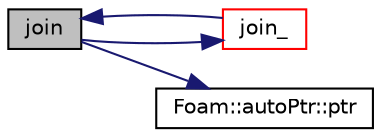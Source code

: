 digraph "join"
{
  bgcolor="transparent";
  edge [fontname="Helvetica",fontsize="10",labelfontname="Helvetica",labelfontsize="10"];
  node [fontname="Helvetica",fontsize="10",shape=record];
  rankdir="LR";
  Node642 [label="join",height=0.2,width=0.4,color="black", fillcolor="grey75", style="filled", fontcolor="black"];
  Node642 -> Node643 [color="midnightblue",fontsize="10",style="solid",fontname="Helvetica"];
  Node643 [label="join_",height=0.2,width=0.4,color="red",URL="$a30453.html#ab5cc3084af83721de12efcfb5457972b",tooltip="Join the given body to the parent with ID parentID via the given. "];
  Node643 -> Node642 [color="midnightblue",fontsize="10",style="solid",fontname="Helvetica"];
  Node642 -> Node708 [color="midnightblue",fontsize="10",style="solid",fontname="Helvetica"];
  Node708 [label="Foam::autoPtr::ptr",height=0.2,width=0.4,color="black",URL="$a27073.html#ab49465591efb50fc2ccc2eba7e2bbfd3",tooltip="Return object pointer for reuse. "];
}
